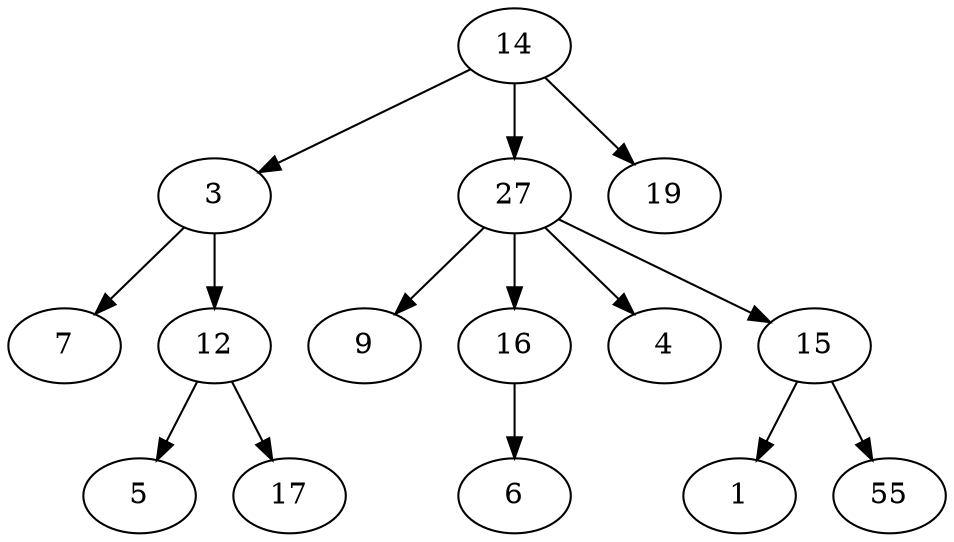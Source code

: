 digraph G {
"14" -> "3";
"3" -> "7";
"3" -> "12";
"12" -> "5";
"12" -> "17";
"14" -> "27";
"27" -> "9";
"27" -> "16";
"16" -> "6";
"27" -> "4";
"27" -> "15";
"15" -> "1";
"15" -> "55";
"14" -> "19";
}
